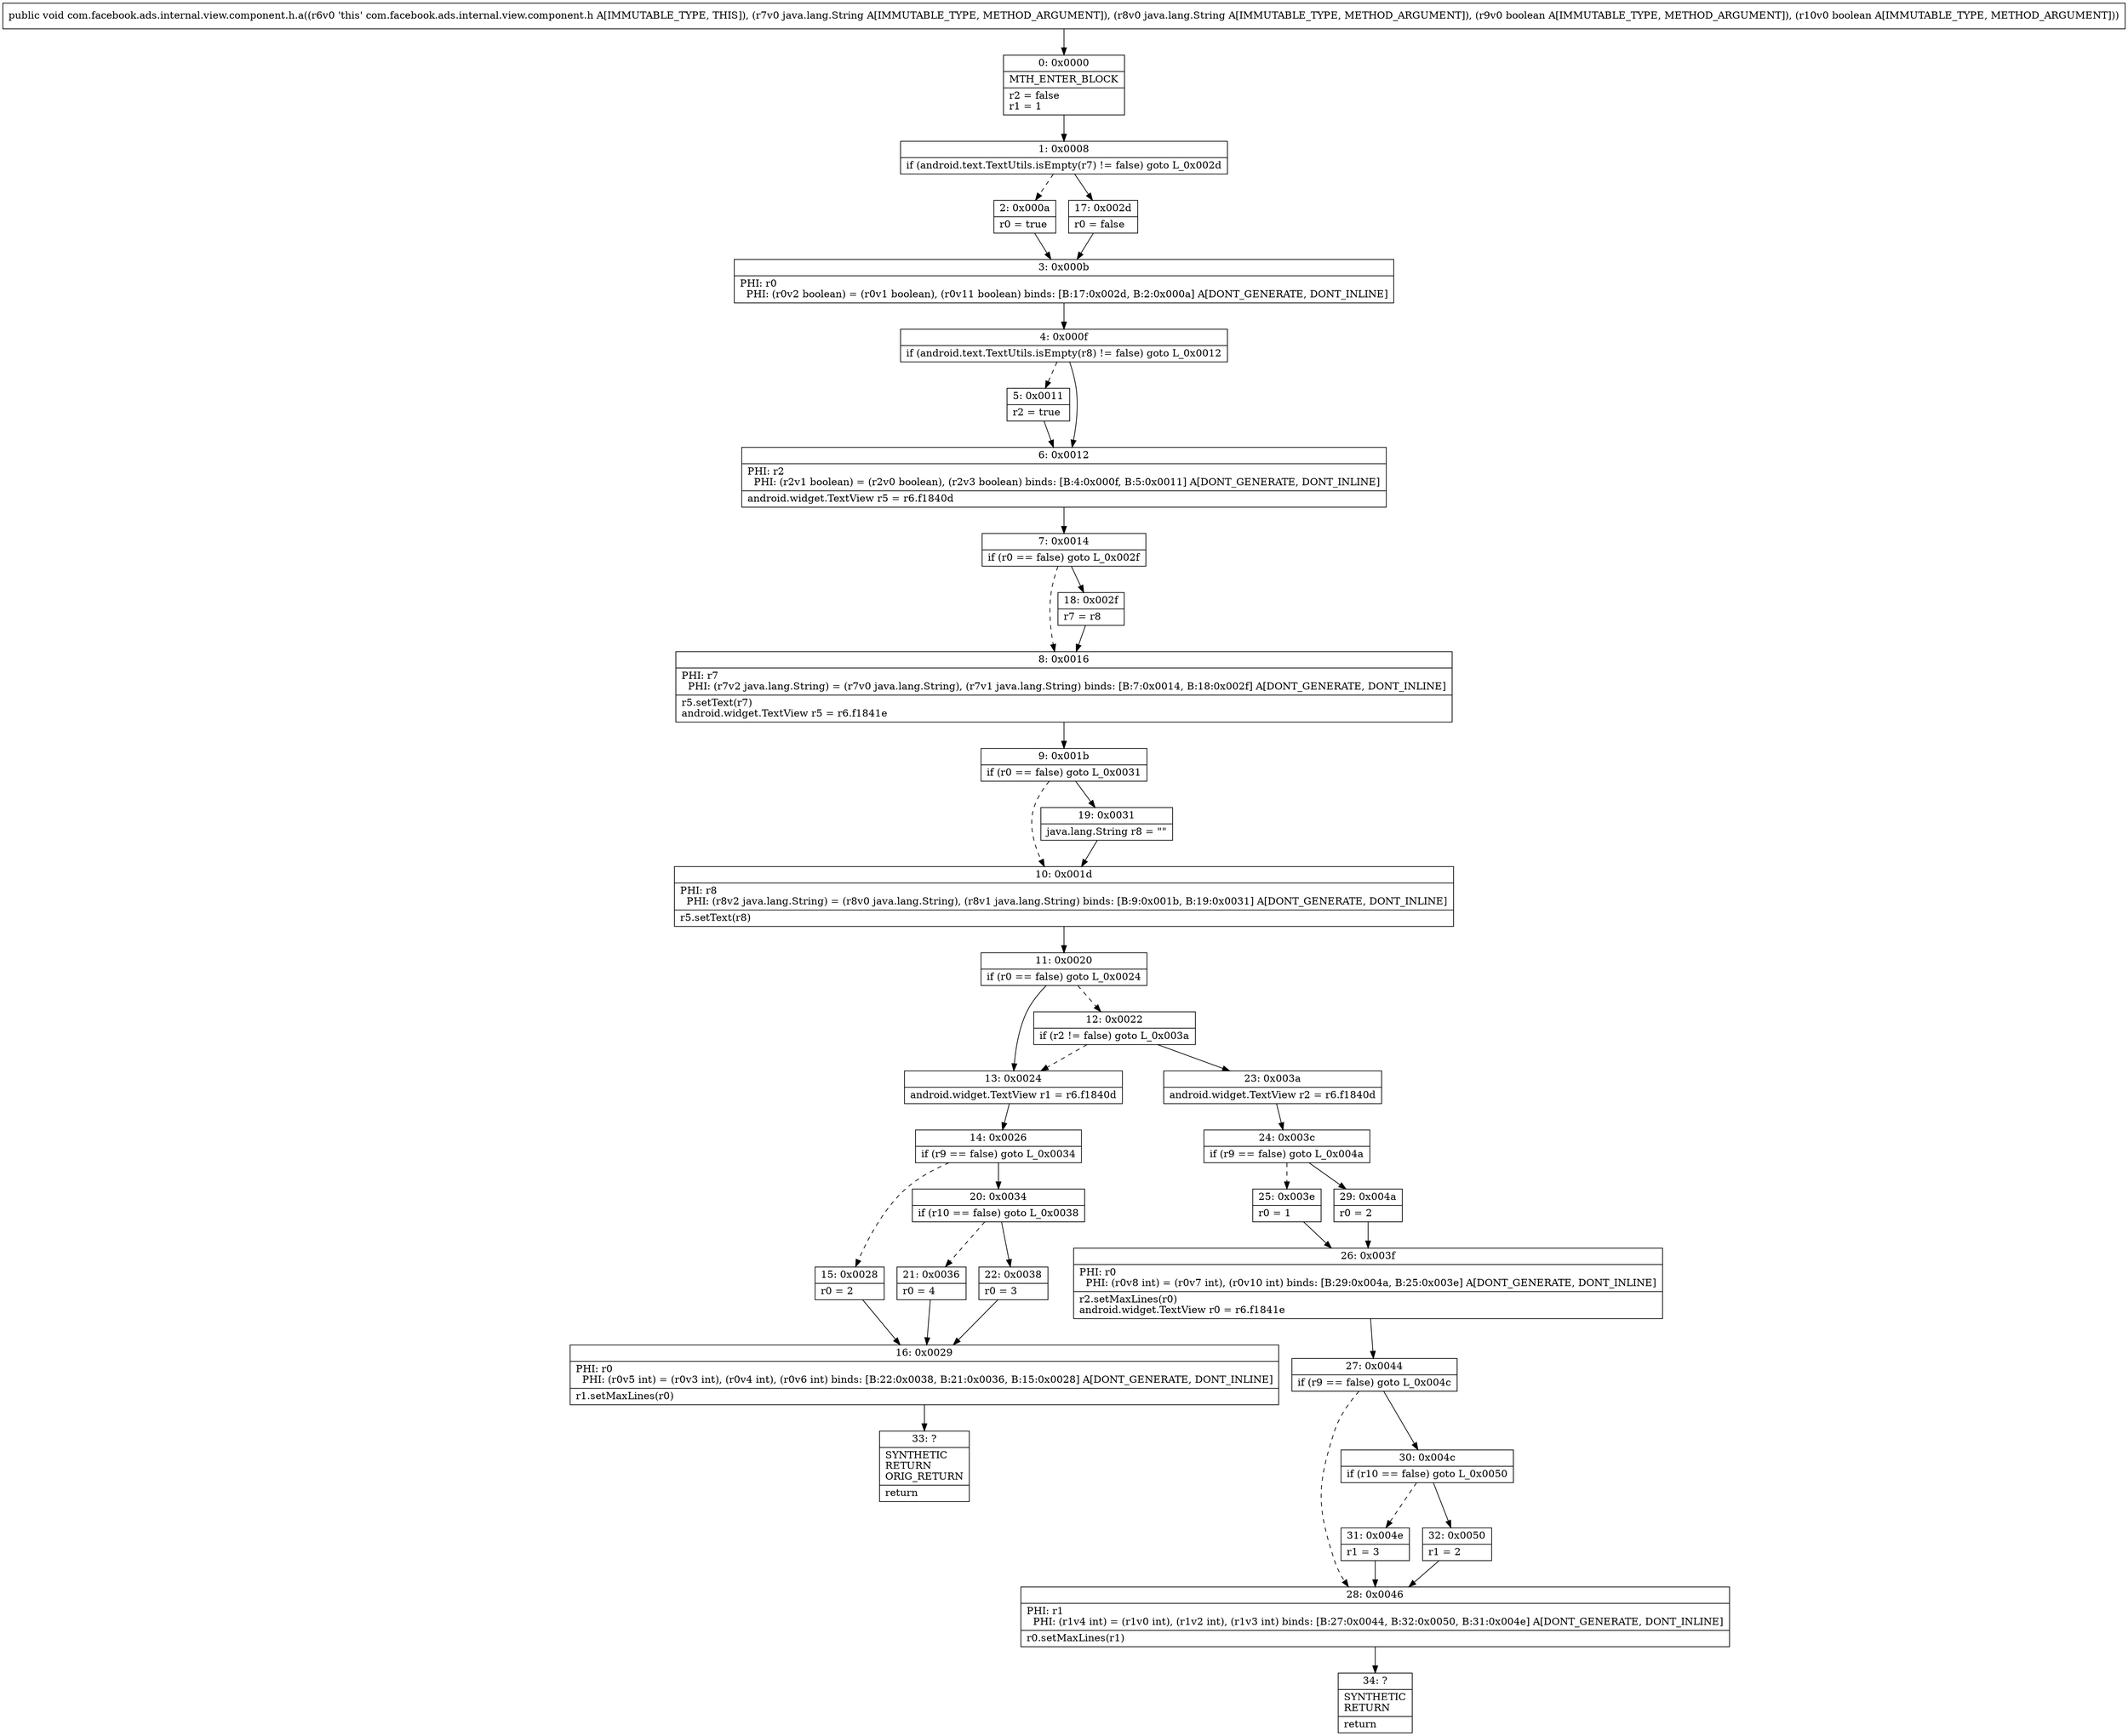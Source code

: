 digraph "CFG forcom.facebook.ads.internal.view.component.h.a(Ljava\/lang\/String;Ljava\/lang\/String;ZZ)V" {
Node_0 [shape=record,label="{0\:\ 0x0000|MTH_ENTER_BLOCK\l|r2 = false\lr1 = 1\l}"];
Node_1 [shape=record,label="{1\:\ 0x0008|if (android.text.TextUtils.isEmpty(r7) != false) goto L_0x002d\l}"];
Node_2 [shape=record,label="{2\:\ 0x000a|r0 = true\l}"];
Node_3 [shape=record,label="{3\:\ 0x000b|PHI: r0 \l  PHI: (r0v2 boolean) = (r0v1 boolean), (r0v11 boolean) binds: [B:17:0x002d, B:2:0x000a] A[DONT_GENERATE, DONT_INLINE]\l}"];
Node_4 [shape=record,label="{4\:\ 0x000f|if (android.text.TextUtils.isEmpty(r8) != false) goto L_0x0012\l}"];
Node_5 [shape=record,label="{5\:\ 0x0011|r2 = true\l}"];
Node_6 [shape=record,label="{6\:\ 0x0012|PHI: r2 \l  PHI: (r2v1 boolean) = (r2v0 boolean), (r2v3 boolean) binds: [B:4:0x000f, B:5:0x0011] A[DONT_GENERATE, DONT_INLINE]\l|android.widget.TextView r5 = r6.f1840d\l}"];
Node_7 [shape=record,label="{7\:\ 0x0014|if (r0 == false) goto L_0x002f\l}"];
Node_8 [shape=record,label="{8\:\ 0x0016|PHI: r7 \l  PHI: (r7v2 java.lang.String) = (r7v0 java.lang.String), (r7v1 java.lang.String) binds: [B:7:0x0014, B:18:0x002f] A[DONT_GENERATE, DONT_INLINE]\l|r5.setText(r7)\landroid.widget.TextView r5 = r6.f1841e\l}"];
Node_9 [shape=record,label="{9\:\ 0x001b|if (r0 == false) goto L_0x0031\l}"];
Node_10 [shape=record,label="{10\:\ 0x001d|PHI: r8 \l  PHI: (r8v2 java.lang.String) = (r8v0 java.lang.String), (r8v1 java.lang.String) binds: [B:9:0x001b, B:19:0x0031] A[DONT_GENERATE, DONT_INLINE]\l|r5.setText(r8)\l}"];
Node_11 [shape=record,label="{11\:\ 0x0020|if (r0 == false) goto L_0x0024\l}"];
Node_12 [shape=record,label="{12\:\ 0x0022|if (r2 != false) goto L_0x003a\l}"];
Node_13 [shape=record,label="{13\:\ 0x0024|android.widget.TextView r1 = r6.f1840d\l}"];
Node_14 [shape=record,label="{14\:\ 0x0026|if (r9 == false) goto L_0x0034\l}"];
Node_15 [shape=record,label="{15\:\ 0x0028|r0 = 2\l}"];
Node_16 [shape=record,label="{16\:\ 0x0029|PHI: r0 \l  PHI: (r0v5 int) = (r0v3 int), (r0v4 int), (r0v6 int) binds: [B:22:0x0038, B:21:0x0036, B:15:0x0028] A[DONT_GENERATE, DONT_INLINE]\l|r1.setMaxLines(r0)\l}"];
Node_17 [shape=record,label="{17\:\ 0x002d|r0 = false\l}"];
Node_18 [shape=record,label="{18\:\ 0x002f|r7 = r8\l}"];
Node_19 [shape=record,label="{19\:\ 0x0031|java.lang.String r8 = \"\"\l}"];
Node_20 [shape=record,label="{20\:\ 0x0034|if (r10 == false) goto L_0x0038\l}"];
Node_21 [shape=record,label="{21\:\ 0x0036|r0 = 4\l}"];
Node_22 [shape=record,label="{22\:\ 0x0038|r0 = 3\l}"];
Node_23 [shape=record,label="{23\:\ 0x003a|android.widget.TextView r2 = r6.f1840d\l}"];
Node_24 [shape=record,label="{24\:\ 0x003c|if (r9 == false) goto L_0x004a\l}"];
Node_25 [shape=record,label="{25\:\ 0x003e|r0 = 1\l}"];
Node_26 [shape=record,label="{26\:\ 0x003f|PHI: r0 \l  PHI: (r0v8 int) = (r0v7 int), (r0v10 int) binds: [B:29:0x004a, B:25:0x003e] A[DONT_GENERATE, DONT_INLINE]\l|r2.setMaxLines(r0)\landroid.widget.TextView r0 = r6.f1841e\l}"];
Node_27 [shape=record,label="{27\:\ 0x0044|if (r9 == false) goto L_0x004c\l}"];
Node_28 [shape=record,label="{28\:\ 0x0046|PHI: r1 \l  PHI: (r1v4 int) = (r1v0 int), (r1v2 int), (r1v3 int) binds: [B:27:0x0044, B:32:0x0050, B:31:0x004e] A[DONT_GENERATE, DONT_INLINE]\l|r0.setMaxLines(r1)\l}"];
Node_29 [shape=record,label="{29\:\ 0x004a|r0 = 2\l}"];
Node_30 [shape=record,label="{30\:\ 0x004c|if (r10 == false) goto L_0x0050\l}"];
Node_31 [shape=record,label="{31\:\ 0x004e|r1 = 3\l}"];
Node_32 [shape=record,label="{32\:\ 0x0050|r1 = 2\l}"];
Node_33 [shape=record,label="{33\:\ ?|SYNTHETIC\lRETURN\lORIG_RETURN\l|return\l}"];
Node_34 [shape=record,label="{34\:\ ?|SYNTHETIC\lRETURN\l|return\l}"];
MethodNode[shape=record,label="{public void com.facebook.ads.internal.view.component.h.a((r6v0 'this' com.facebook.ads.internal.view.component.h A[IMMUTABLE_TYPE, THIS]), (r7v0 java.lang.String A[IMMUTABLE_TYPE, METHOD_ARGUMENT]), (r8v0 java.lang.String A[IMMUTABLE_TYPE, METHOD_ARGUMENT]), (r9v0 boolean A[IMMUTABLE_TYPE, METHOD_ARGUMENT]), (r10v0 boolean A[IMMUTABLE_TYPE, METHOD_ARGUMENT])) }"];
MethodNode -> Node_0;
Node_0 -> Node_1;
Node_1 -> Node_2[style=dashed];
Node_1 -> Node_17;
Node_2 -> Node_3;
Node_3 -> Node_4;
Node_4 -> Node_5[style=dashed];
Node_4 -> Node_6;
Node_5 -> Node_6;
Node_6 -> Node_7;
Node_7 -> Node_8[style=dashed];
Node_7 -> Node_18;
Node_8 -> Node_9;
Node_9 -> Node_10[style=dashed];
Node_9 -> Node_19;
Node_10 -> Node_11;
Node_11 -> Node_12[style=dashed];
Node_11 -> Node_13;
Node_12 -> Node_13[style=dashed];
Node_12 -> Node_23;
Node_13 -> Node_14;
Node_14 -> Node_15[style=dashed];
Node_14 -> Node_20;
Node_15 -> Node_16;
Node_16 -> Node_33;
Node_17 -> Node_3;
Node_18 -> Node_8;
Node_19 -> Node_10;
Node_20 -> Node_21[style=dashed];
Node_20 -> Node_22;
Node_21 -> Node_16;
Node_22 -> Node_16;
Node_23 -> Node_24;
Node_24 -> Node_25[style=dashed];
Node_24 -> Node_29;
Node_25 -> Node_26;
Node_26 -> Node_27;
Node_27 -> Node_28[style=dashed];
Node_27 -> Node_30;
Node_28 -> Node_34;
Node_29 -> Node_26;
Node_30 -> Node_31[style=dashed];
Node_30 -> Node_32;
Node_31 -> Node_28;
Node_32 -> Node_28;
}

